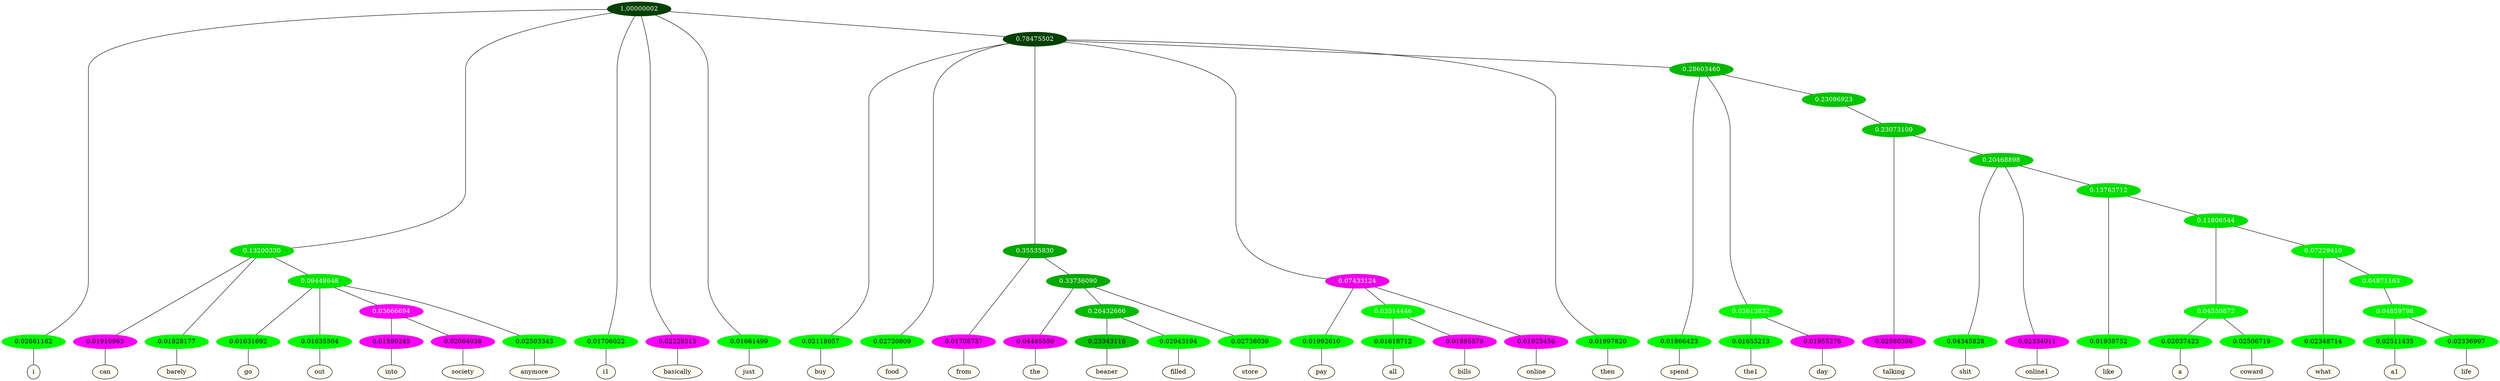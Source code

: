 graph {
	node [format=png height=0.15 nodesep=0.001 ordering=out overlap=prism overlap_scaling=0.01 ranksep=0.001 ratio=0.2 style=filled width=0.15]
	{
		rank=same
		a_w_1 [label=i color=black fillcolor=floralwhite style="filled,solid"]
		a_w_7 [label=can color=black fillcolor=floralwhite style="filled,solid"]
		a_w_8 [label=barely color=black fillcolor=floralwhite style="filled,solid"]
		a_w_16 [label=go color=black fillcolor=floralwhite style="filled,solid"]
		a_w_17 [label=out color=black fillcolor=floralwhite style="filled,solid"]
		a_w_28 [label=into color=black fillcolor=floralwhite style="filled,solid"]
		a_w_29 [label=society color=black fillcolor=floralwhite style="filled,solid"]
		a_w_19 [label=anymore color=black fillcolor=floralwhite style="filled,solid"]
		a_w_3 [label=i1 color=black fillcolor=floralwhite style="filled,solid"]
		a_w_4 [label=basically color=black fillcolor=floralwhite style="filled,solid"]
		a_w_5 [label=just color=black fillcolor=floralwhite style="filled,solid"]
		a_w_10 [label=buy color=black fillcolor=floralwhite style="filled,solid"]
		a_w_11 [label=food color=black fillcolor=floralwhite style="filled,solid"]
		a_w_20 [label=from color=black fillcolor=floralwhite style="filled,solid"]
		a_w_30 [label=the color=black fillcolor=floralwhite style="filled,solid"]
		a_w_38 [label=beaner color=black fillcolor=floralwhite style="filled,solid"]
		a_w_39 [label=filled color=black fillcolor=floralwhite style="filled,solid"]
		a_w_32 [label=store color=black fillcolor=floralwhite style="filled,solid"]
		a_w_22 [label=pay color=black fillcolor=floralwhite style="filled,solid"]
		a_w_33 [label=all color=black fillcolor=floralwhite style="filled,solid"]
		a_w_34 [label=bills color=black fillcolor=floralwhite style="filled,solid"]
		a_w_24 [label=online color=black fillcolor=floralwhite style="filled,solid"]
		a_w_14 [label=then color=black fillcolor=floralwhite style="filled,solid"]
		a_w_25 [label=spend color=black fillcolor=floralwhite style="filled,solid"]
		a_w_35 [label=the1 color=black fillcolor=floralwhite style="filled,solid"]
		a_w_36 [label=day color=black fillcolor=floralwhite style="filled,solid"]
		a_w_40 [label=talking color=black fillcolor=floralwhite style="filled,solid"]
		a_w_42 [label=shit color=black fillcolor=floralwhite style="filled,solid"]
		a_w_43 [label=online1 color=black fillcolor=floralwhite style="filled,solid"]
		a_w_45 [label=like color=black fillcolor=floralwhite style="filled,solid"]
		a_w_49 [label=a color=black fillcolor=floralwhite style="filled,solid"]
		a_w_50 [label=coward color=black fillcolor=floralwhite style="filled,solid"]
		a_w_51 [label=what color=black fillcolor=floralwhite style="filled,solid"]
		a_w_54 [label=a1 color=black fillcolor=floralwhite style="filled,solid"]
		a_w_55 [label=life color=black fillcolor=floralwhite style="filled,solid"]
	}
	a_n_1 -- a_w_1
	a_n_7 -- a_w_7
	a_n_8 -- a_w_8
	a_n_16 -- a_w_16
	a_n_17 -- a_w_17
	a_n_28 -- a_w_28
	a_n_29 -- a_w_29
	a_n_19 -- a_w_19
	a_n_3 -- a_w_3
	a_n_4 -- a_w_4
	a_n_5 -- a_w_5
	a_n_10 -- a_w_10
	a_n_11 -- a_w_11
	a_n_20 -- a_w_20
	a_n_30 -- a_w_30
	a_n_38 -- a_w_38
	a_n_39 -- a_w_39
	a_n_32 -- a_w_32
	a_n_22 -- a_w_22
	a_n_33 -- a_w_33
	a_n_34 -- a_w_34
	a_n_24 -- a_w_24
	a_n_14 -- a_w_14
	a_n_25 -- a_w_25
	a_n_35 -- a_w_35
	a_n_36 -- a_w_36
	a_n_40 -- a_w_40
	a_n_42 -- a_w_42
	a_n_43 -- a_w_43
	a_n_45 -- a_w_45
	a_n_49 -- a_w_49
	a_n_50 -- a_w_50
	a_n_51 -- a_w_51
	a_n_54 -- a_w_54
	a_n_55 -- a_w_55
	{
		rank=same
		a_n_1 [label=0.02661162 color="0.334 1.000 0.973" fontcolor=black]
		a_n_7 [label=0.01910963 color="0.835 1.000 0.981" fontcolor=black]
		a_n_8 [label=0.01828177 color="0.334 1.000 0.982" fontcolor=black]
		a_n_16 [label=0.01631692 color="0.334 1.000 0.984" fontcolor=black]
		a_n_17 [label=0.01635504 color="0.334 1.000 0.984" fontcolor=black]
		a_n_28 [label=0.01599245 color="0.835 1.000 0.984" fontcolor=black]
		a_n_29 [label=0.02064038 color="0.835 1.000 0.979" fontcolor=black]
		a_n_19 [label=0.02503343 color="0.334 1.000 0.975" fontcolor=black]
		a_n_3 [label=0.01706022 color="0.334 1.000 0.983" fontcolor=black]
		a_n_4 [label=0.02229313 color="0.835 1.000 0.978" fontcolor=black]
		a_n_5 [label=0.01661499 color="0.334 1.000 0.983" fontcolor=black]
		a_n_10 [label=0.02118057 color="0.334 1.000 0.979" fontcolor=black]
		a_n_11 [label=0.02720809 color="0.334 1.000 0.973" fontcolor=black]
		a_n_20 [label=0.01708737 color="0.835 1.000 0.983" fontcolor=black]
		a_n_30 [label=0.04465559 color="0.835 1.000 0.955" fontcolor=black]
		a_n_38 [label=0.23343116 color="0.334 1.000 0.767" fontcolor=black]
		a_n_39 [label=0.02943194 color="0.334 1.000 0.971" fontcolor=black]
		a_n_32 [label=0.02736039 color="0.334 1.000 0.973" fontcolor=black]
		a_n_22 [label=0.01992610 color="0.334 1.000 0.980" fontcolor=black]
		a_n_33 [label=0.01618712 color="0.334 1.000 0.984" fontcolor=black]
		a_n_34 [label=0.01895579 color="0.835 1.000 0.981" fontcolor=black]
		a_n_24 [label=0.01925456 color="0.835 1.000 0.981" fontcolor=black]
		a_n_14 [label=0.01997820 color="0.334 1.000 0.980" fontcolor=black]
		a_n_25 [label=0.01866423 color="0.334 1.000 0.981" fontcolor=black]
		a_n_35 [label=0.01655213 color="0.334 1.000 0.983" fontcolor=black]
		a_n_36 [label=0.01955276 color="0.835 1.000 0.980" fontcolor=black]
		a_n_40 [label=0.02580396 color="0.835 1.000 0.974" fontcolor=black]
		a_n_42 [label=0.04345828 color="0.334 1.000 0.957" fontcolor=black]
		a_n_43 [label=0.02334011 color="0.835 1.000 0.977" fontcolor=black]
		a_n_45 [label=0.01939752 color="0.334 1.000 0.981" fontcolor=black]
		a_n_49 [label=0.02037423 color="0.334 1.000 0.980" fontcolor=black]
		a_n_50 [label=0.02506719 color="0.334 1.000 0.975" fontcolor=black]
		a_n_51 [label=0.02348714 color="0.334 1.000 0.977" fontcolor=black]
		a_n_54 [label=0.02511435 color="0.334 1.000 0.975" fontcolor=black]
		a_n_55 [label=0.02336997 color="0.334 1.000 0.977" fontcolor=black]
	}
	a_n_0 [label=1.00000002 color="0.334 1.000 0.250" fontcolor=grey99]
	a_n_0 -- a_n_1
	a_n_2 [label=0.13200330 color="0.334 1.000 0.868" fontcolor=grey99]
	a_n_0 -- a_n_2
	a_n_0 -- a_n_3
	a_n_0 -- a_n_4
	a_n_0 -- a_n_5
	a_n_6 [label=0.78475502 color="0.334 1.000 0.250" fontcolor=grey99]
	a_n_0 -- a_n_6
	a_n_2 -- a_n_7
	a_n_2 -- a_n_8
	a_n_9 [label=0.09448648 color="0.334 1.000 0.906" fontcolor=grey99]
	a_n_2 -- a_n_9
	a_n_6 -- a_n_10
	a_n_6 -- a_n_11
	a_n_12 [label=0.35535830 color="0.334 1.000 0.645" fontcolor=grey99]
	a_n_6 -- a_n_12
	a_n_13 [label=0.07433124 color="0.835 1.000 0.926" fontcolor=grey99]
	a_n_6 -- a_n_13
	a_n_6 -- a_n_14
	a_n_15 [label=0.28603460 color="0.334 1.000 0.714" fontcolor=grey99]
	a_n_6 -- a_n_15
	a_n_9 -- a_n_16
	a_n_9 -- a_n_17
	a_n_18 [label=0.03666694 color="0.835 1.000 0.963" fontcolor=grey99]
	a_n_9 -- a_n_18
	a_n_9 -- a_n_19
	a_n_12 -- a_n_20
	a_n_21 [label=0.33736090 color="0.334 1.000 0.663" fontcolor=grey99]
	a_n_12 -- a_n_21
	a_n_13 -- a_n_22
	a_n_23 [label=0.03514446 color="0.334 1.000 0.965" fontcolor=grey99]
	a_n_13 -- a_n_23
	a_n_13 -- a_n_24
	a_n_15 -- a_n_25
	a_n_26 [label=0.03613832 color="0.334 1.000 0.964" fontcolor=grey99]
	a_n_15 -- a_n_26
	a_n_27 [label=0.23096923 color="0.334 1.000 0.769" fontcolor=grey99]
	a_n_15 -- a_n_27
	a_n_18 -- a_n_28
	a_n_18 -- a_n_29
	a_n_21 -- a_n_30
	a_n_31 [label=0.26432666 color="0.334 1.000 0.736" fontcolor=grey99]
	a_n_21 -- a_n_31
	a_n_21 -- a_n_32
	a_n_23 -- a_n_33
	a_n_23 -- a_n_34
	a_n_26 -- a_n_35
	a_n_26 -- a_n_36
	a_n_37 [label=0.23073109 color="0.334 1.000 0.769" fontcolor=grey99]
	a_n_27 -- a_n_37
	a_n_31 -- a_n_38
	a_n_31 -- a_n_39
	a_n_37 -- a_n_40
	a_n_41 [label=0.20468898 color="0.334 1.000 0.795" fontcolor=grey99]
	a_n_37 -- a_n_41
	a_n_41 -- a_n_42
	a_n_41 -- a_n_43
	a_n_44 [label=0.13763712 color="0.334 1.000 0.862" fontcolor=grey99]
	a_n_41 -- a_n_44
	a_n_44 -- a_n_45
	a_n_46 [label=0.11806544 color="0.334 1.000 0.882" fontcolor=grey99]
	a_n_44 -- a_n_46
	a_n_47 [label=0.04559872 color="0.334 1.000 0.954" fontcolor=grey99]
	a_n_46 -- a_n_47
	a_n_48 [label=0.07229410 color="0.334 1.000 0.928" fontcolor=grey99]
	a_n_46 -- a_n_48
	a_n_47 -- a_n_49
	a_n_47 -- a_n_50
	a_n_48 -- a_n_51
	a_n_52 [label=0.04871163 color="0.334 1.000 0.951" fontcolor=grey99]
	a_n_48 -- a_n_52
	a_n_53 [label=0.04859798 color="0.334 1.000 0.951" fontcolor=grey99]
	a_n_52 -- a_n_53
	a_n_53 -- a_n_54
	a_n_53 -- a_n_55
}
